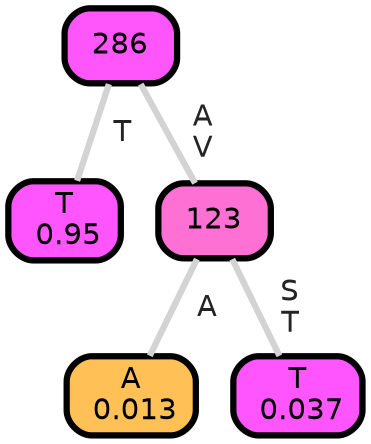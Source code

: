 graph Tree {
node [shape=box, style="filled, rounded",color="black",penwidth="3",fontcolor="black",                 fontname=helvetica] ;
graph [ranksep="0 equally", splines=straight,                 bgcolor=transparent, dpi=200] ;
edge [fontname=helvetica, fontweight=bold,fontcolor=grey14,color=lightgray] ;
0 [label="T
 0.95", fillcolor="#ff55ff"] ;
1 [label="286", fillcolor="#ff56fc"] ;
2 [label="A
 0.013", fillcolor="#ffc155"] ;
3 [label="123", fillcolor="#ff70d4"] ;
4 [label="T
 0.037", fillcolor="#ff55ff"] ;
1 -- 0 [label=" T",penwidth=3] ;
1 -- 3 [label=" A\n V",penwidth=3] ;
3 -- 2 [label=" A",penwidth=3] ;
3 -- 4 [label=" S\n T",penwidth=3] ;
{rank = same;}}
